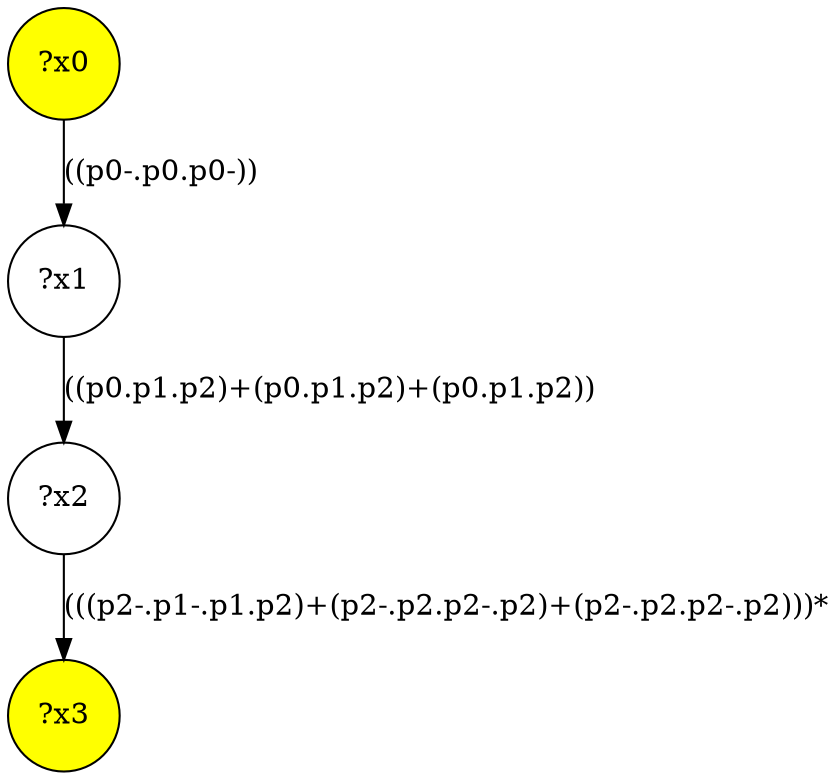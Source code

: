 digraph g {
	x0 [fillcolor="yellow", style="filled," shape=circle, label="?x0"];
	x3 [fillcolor="yellow", style="filled," shape=circle, label="?x3"];
	x1 [shape=circle, label="?x1"];
	x0 -> x1 [label="((p0-.p0.p0-))"];
	x2 [shape=circle, label="?x2"];
	x1 -> x2 [label="((p0.p1.p2)+(p0.p1.p2)+(p0.p1.p2))"];
	x2 -> x3 [label="(((p2-.p1-.p1.p2)+(p2-.p2.p2-.p2)+(p2-.p2.p2-.p2)))*"];
}
